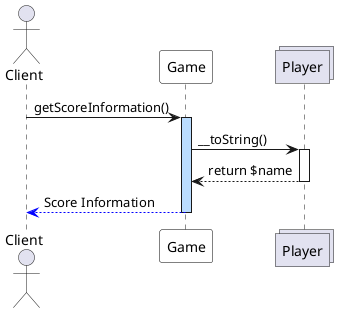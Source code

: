 @startuml

skinparam sequence {
  ParticipantBackgroundColor white
  ParticipantBorderColor black
}

actor Client
participant Game
collections Player

Client -> Game : getScoreInformation()
activate Game #BBDDFF

Game -> Player : __toString()
activate Player

Game <-- Player : return $name
deactivate Player

Client <-[#0000FF]- Game : Score Information
deactivate Game

@enduml
